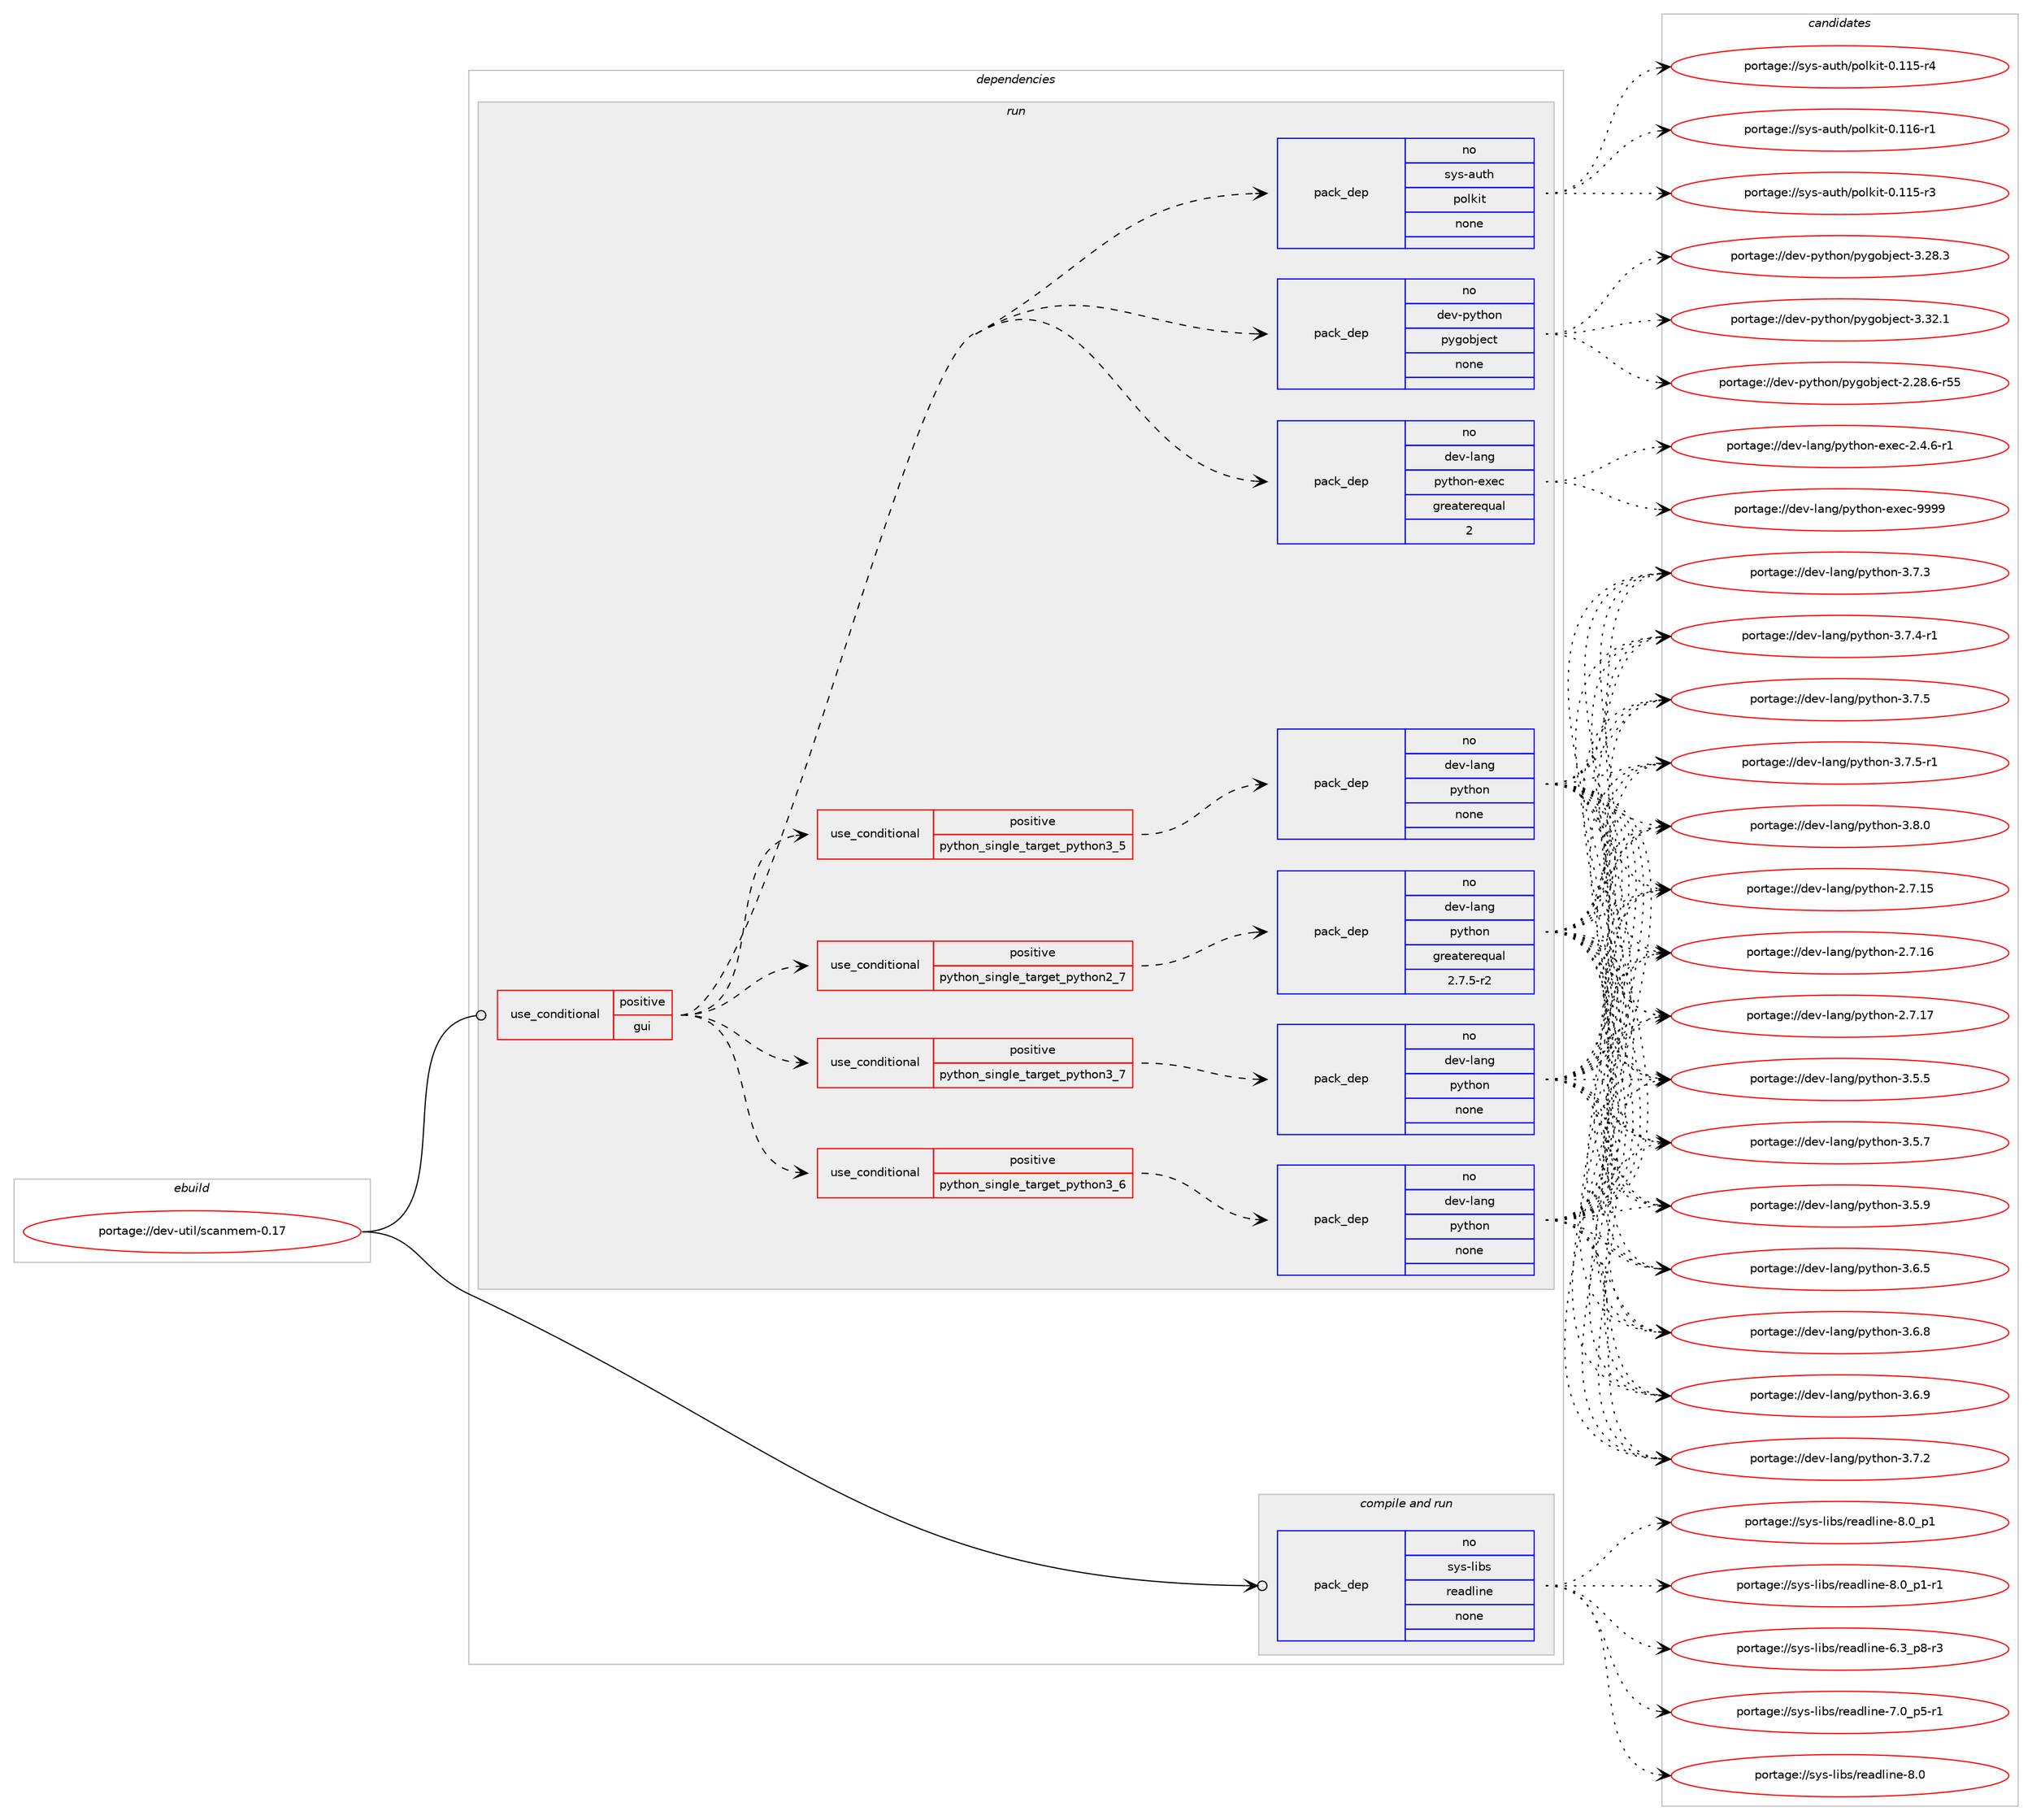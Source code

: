 digraph prolog {

# *************
# Graph options
# *************

newrank=true;
concentrate=true;
compound=true;
graph [rankdir=LR,fontname=Helvetica,fontsize=10,ranksep=1.5];#, ranksep=2.5, nodesep=0.2];
edge  [arrowhead=vee];
node  [fontname=Helvetica,fontsize=10];

# **********
# The ebuild
# **********

subgraph cluster_leftcol {
color=gray;
rank=same;
label=<<i>ebuild</i>>;
id [label="portage://dev-util/scanmem-0.17", color=red, width=4, href="../dev-util/scanmem-0.17.svg"];
}

# ****************
# The dependencies
# ****************

subgraph cluster_midcol {
color=gray;
label=<<i>dependencies</i>>;
subgraph cluster_compile {
fillcolor="#eeeeee";
style=filled;
label=<<i>compile</i>>;
}
subgraph cluster_compileandrun {
fillcolor="#eeeeee";
style=filled;
label=<<i>compile and run</i>>;
subgraph pack189676 {
dependency265150 [label=<<TABLE BORDER="0" CELLBORDER="1" CELLSPACING="0" CELLPADDING="4" WIDTH="220"><TR><TD ROWSPAN="6" CELLPADDING="30">pack_dep</TD></TR><TR><TD WIDTH="110">no</TD></TR><TR><TD>sys-libs</TD></TR><TR><TD>readline</TD></TR><TR><TD>none</TD></TR><TR><TD></TD></TR></TABLE>>, shape=none, color=blue];
}
id:e -> dependency265150:w [weight=20,style="solid",arrowhead="odotvee"];
}
subgraph cluster_run {
fillcolor="#eeeeee";
style=filled;
label=<<i>run</i>>;
subgraph cond71773 {
dependency265151 [label=<<TABLE BORDER="0" CELLBORDER="1" CELLSPACING="0" CELLPADDING="4"><TR><TD ROWSPAN="3" CELLPADDING="10">use_conditional</TD></TR><TR><TD>positive</TD></TR><TR><TD>gui</TD></TR></TABLE>>, shape=none, color=red];
subgraph cond71774 {
dependency265152 [label=<<TABLE BORDER="0" CELLBORDER="1" CELLSPACING="0" CELLPADDING="4"><TR><TD ROWSPAN="3" CELLPADDING="10">use_conditional</TD></TR><TR><TD>positive</TD></TR><TR><TD>python_single_target_python2_7</TD></TR></TABLE>>, shape=none, color=red];
subgraph pack189677 {
dependency265153 [label=<<TABLE BORDER="0" CELLBORDER="1" CELLSPACING="0" CELLPADDING="4" WIDTH="220"><TR><TD ROWSPAN="6" CELLPADDING="30">pack_dep</TD></TR><TR><TD WIDTH="110">no</TD></TR><TR><TD>dev-lang</TD></TR><TR><TD>python</TD></TR><TR><TD>greaterequal</TD></TR><TR><TD>2.7.5-r2</TD></TR></TABLE>>, shape=none, color=blue];
}
dependency265152:e -> dependency265153:w [weight=20,style="dashed",arrowhead="vee"];
}
dependency265151:e -> dependency265152:w [weight=20,style="dashed",arrowhead="vee"];
subgraph cond71775 {
dependency265154 [label=<<TABLE BORDER="0" CELLBORDER="1" CELLSPACING="0" CELLPADDING="4"><TR><TD ROWSPAN="3" CELLPADDING="10">use_conditional</TD></TR><TR><TD>positive</TD></TR><TR><TD>python_single_target_python3_5</TD></TR></TABLE>>, shape=none, color=red];
subgraph pack189678 {
dependency265155 [label=<<TABLE BORDER="0" CELLBORDER="1" CELLSPACING="0" CELLPADDING="4" WIDTH="220"><TR><TD ROWSPAN="6" CELLPADDING="30">pack_dep</TD></TR><TR><TD WIDTH="110">no</TD></TR><TR><TD>dev-lang</TD></TR><TR><TD>python</TD></TR><TR><TD>none</TD></TR><TR><TD></TD></TR></TABLE>>, shape=none, color=blue];
}
dependency265154:e -> dependency265155:w [weight=20,style="dashed",arrowhead="vee"];
}
dependency265151:e -> dependency265154:w [weight=20,style="dashed",arrowhead="vee"];
subgraph cond71776 {
dependency265156 [label=<<TABLE BORDER="0" CELLBORDER="1" CELLSPACING="0" CELLPADDING="4"><TR><TD ROWSPAN="3" CELLPADDING="10">use_conditional</TD></TR><TR><TD>positive</TD></TR><TR><TD>python_single_target_python3_6</TD></TR></TABLE>>, shape=none, color=red];
subgraph pack189679 {
dependency265157 [label=<<TABLE BORDER="0" CELLBORDER="1" CELLSPACING="0" CELLPADDING="4" WIDTH="220"><TR><TD ROWSPAN="6" CELLPADDING="30">pack_dep</TD></TR><TR><TD WIDTH="110">no</TD></TR><TR><TD>dev-lang</TD></TR><TR><TD>python</TD></TR><TR><TD>none</TD></TR><TR><TD></TD></TR></TABLE>>, shape=none, color=blue];
}
dependency265156:e -> dependency265157:w [weight=20,style="dashed",arrowhead="vee"];
}
dependency265151:e -> dependency265156:w [weight=20,style="dashed",arrowhead="vee"];
subgraph cond71777 {
dependency265158 [label=<<TABLE BORDER="0" CELLBORDER="1" CELLSPACING="0" CELLPADDING="4"><TR><TD ROWSPAN="3" CELLPADDING="10">use_conditional</TD></TR><TR><TD>positive</TD></TR><TR><TD>python_single_target_python3_7</TD></TR></TABLE>>, shape=none, color=red];
subgraph pack189680 {
dependency265159 [label=<<TABLE BORDER="0" CELLBORDER="1" CELLSPACING="0" CELLPADDING="4" WIDTH="220"><TR><TD ROWSPAN="6" CELLPADDING="30">pack_dep</TD></TR><TR><TD WIDTH="110">no</TD></TR><TR><TD>dev-lang</TD></TR><TR><TD>python</TD></TR><TR><TD>none</TD></TR><TR><TD></TD></TR></TABLE>>, shape=none, color=blue];
}
dependency265158:e -> dependency265159:w [weight=20,style="dashed",arrowhead="vee"];
}
dependency265151:e -> dependency265158:w [weight=20,style="dashed",arrowhead="vee"];
subgraph pack189681 {
dependency265160 [label=<<TABLE BORDER="0" CELLBORDER="1" CELLSPACING="0" CELLPADDING="4" WIDTH="220"><TR><TD ROWSPAN="6" CELLPADDING="30">pack_dep</TD></TR><TR><TD WIDTH="110">no</TD></TR><TR><TD>dev-lang</TD></TR><TR><TD>python-exec</TD></TR><TR><TD>greaterequal</TD></TR><TR><TD>2</TD></TR></TABLE>>, shape=none, color=blue];
}
dependency265151:e -> dependency265160:w [weight=20,style="dashed",arrowhead="vee"];
subgraph pack189682 {
dependency265161 [label=<<TABLE BORDER="0" CELLBORDER="1" CELLSPACING="0" CELLPADDING="4" WIDTH="220"><TR><TD ROWSPAN="6" CELLPADDING="30">pack_dep</TD></TR><TR><TD WIDTH="110">no</TD></TR><TR><TD>dev-python</TD></TR><TR><TD>pygobject</TD></TR><TR><TD>none</TD></TR><TR><TD></TD></TR></TABLE>>, shape=none, color=blue];
}
dependency265151:e -> dependency265161:w [weight=20,style="dashed",arrowhead="vee"];
subgraph pack189683 {
dependency265162 [label=<<TABLE BORDER="0" CELLBORDER="1" CELLSPACING="0" CELLPADDING="4" WIDTH="220"><TR><TD ROWSPAN="6" CELLPADDING="30">pack_dep</TD></TR><TR><TD WIDTH="110">no</TD></TR><TR><TD>sys-auth</TD></TR><TR><TD>polkit</TD></TR><TR><TD>none</TD></TR><TR><TD></TD></TR></TABLE>>, shape=none, color=blue];
}
dependency265151:e -> dependency265162:w [weight=20,style="dashed",arrowhead="vee"];
}
id:e -> dependency265151:w [weight=20,style="solid",arrowhead="odot"];
}
}

# **************
# The candidates
# **************

subgraph cluster_choices {
rank=same;
color=gray;
label=<<i>candidates</i>>;

subgraph choice189676 {
color=black;
nodesep=1;
choiceportage115121115451081059811547114101971001081051101014554465195112564511451 [label="portage://sys-libs/readline-6.3_p8-r3", color=red, width=4,href="../sys-libs/readline-6.3_p8-r3.svg"];
choiceportage115121115451081059811547114101971001081051101014555464895112534511449 [label="portage://sys-libs/readline-7.0_p5-r1", color=red, width=4,href="../sys-libs/readline-7.0_p5-r1.svg"];
choiceportage1151211154510810598115471141019710010810511010145564648 [label="portage://sys-libs/readline-8.0", color=red, width=4,href="../sys-libs/readline-8.0.svg"];
choiceportage11512111545108105981154711410197100108105110101455646489511249 [label="portage://sys-libs/readline-8.0_p1", color=red, width=4,href="../sys-libs/readline-8.0_p1.svg"];
choiceportage115121115451081059811547114101971001081051101014556464895112494511449 [label="portage://sys-libs/readline-8.0_p1-r1", color=red, width=4,href="../sys-libs/readline-8.0_p1-r1.svg"];
dependency265150:e -> choiceportage115121115451081059811547114101971001081051101014554465195112564511451:w [style=dotted,weight="100"];
dependency265150:e -> choiceportage115121115451081059811547114101971001081051101014555464895112534511449:w [style=dotted,weight="100"];
dependency265150:e -> choiceportage1151211154510810598115471141019710010810511010145564648:w [style=dotted,weight="100"];
dependency265150:e -> choiceportage11512111545108105981154711410197100108105110101455646489511249:w [style=dotted,weight="100"];
dependency265150:e -> choiceportage115121115451081059811547114101971001081051101014556464895112494511449:w [style=dotted,weight="100"];
}
subgraph choice189677 {
color=black;
nodesep=1;
choiceportage10010111845108971101034711212111610411111045504655464953 [label="portage://dev-lang/python-2.7.15", color=red, width=4,href="../dev-lang/python-2.7.15.svg"];
choiceportage10010111845108971101034711212111610411111045504655464954 [label="portage://dev-lang/python-2.7.16", color=red, width=4,href="../dev-lang/python-2.7.16.svg"];
choiceportage10010111845108971101034711212111610411111045504655464955 [label="portage://dev-lang/python-2.7.17", color=red, width=4,href="../dev-lang/python-2.7.17.svg"];
choiceportage100101118451089711010347112121116104111110455146534653 [label="portage://dev-lang/python-3.5.5", color=red, width=4,href="../dev-lang/python-3.5.5.svg"];
choiceportage100101118451089711010347112121116104111110455146534655 [label="portage://dev-lang/python-3.5.7", color=red, width=4,href="../dev-lang/python-3.5.7.svg"];
choiceportage100101118451089711010347112121116104111110455146534657 [label="portage://dev-lang/python-3.5.9", color=red, width=4,href="../dev-lang/python-3.5.9.svg"];
choiceportage100101118451089711010347112121116104111110455146544653 [label="portage://dev-lang/python-3.6.5", color=red, width=4,href="../dev-lang/python-3.6.5.svg"];
choiceportage100101118451089711010347112121116104111110455146544656 [label="portage://dev-lang/python-3.6.8", color=red, width=4,href="../dev-lang/python-3.6.8.svg"];
choiceportage100101118451089711010347112121116104111110455146544657 [label="portage://dev-lang/python-3.6.9", color=red, width=4,href="../dev-lang/python-3.6.9.svg"];
choiceportage100101118451089711010347112121116104111110455146554650 [label="portage://dev-lang/python-3.7.2", color=red, width=4,href="../dev-lang/python-3.7.2.svg"];
choiceportage100101118451089711010347112121116104111110455146554651 [label="portage://dev-lang/python-3.7.3", color=red, width=4,href="../dev-lang/python-3.7.3.svg"];
choiceportage1001011184510897110103471121211161041111104551465546524511449 [label="portage://dev-lang/python-3.7.4-r1", color=red, width=4,href="../dev-lang/python-3.7.4-r1.svg"];
choiceportage100101118451089711010347112121116104111110455146554653 [label="portage://dev-lang/python-3.7.5", color=red, width=4,href="../dev-lang/python-3.7.5.svg"];
choiceportage1001011184510897110103471121211161041111104551465546534511449 [label="portage://dev-lang/python-3.7.5-r1", color=red, width=4,href="../dev-lang/python-3.7.5-r1.svg"];
choiceportage100101118451089711010347112121116104111110455146564648 [label="portage://dev-lang/python-3.8.0", color=red, width=4,href="../dev-lang/python-3.8.0.svg"];
dependency265153:e -> choiceportage10010111845108971101034711212111610411111045504655464953:w [style=dotted,weight="100"];
dependency265153:e -> choiceportage10010111845108971101034711212111610411111045504655464954:w [style=dotted,weight="100"];
dependency265153:e -> choiceportage10010111845108971101034711212111610411111045504655464955:w [style=dotted,weight="100"];
dependency265153:e -> choiceportage100101118451089711010347112121116104111110455146534653:w [style=dotted,weight="100"];
dependency265153:e -> choiceportage100101118451089711010347112121116104111110455146534655:w [style=dotted,weight="100"];
dependency265153:e -> choiceportage100101118451089711010347112121116104111110455146534657:w [style=dotted,weight="100"];
dependency265153:e -> choiceportage100101118451089711010347112121116104111110455146544653:w [style=dotted,weight="100"];
dependency265153:e -> choiceportage100101118451089711010347112121116104111110455146544656:w [style=dotted,weight="100"];
dependency265153:e -> choiceportage100101118451089711010347112121116104111110455146544657:w [style=dotted,weight="100"];
dependency265153:e -> choiceportage100101118451089711010347112121116104111110455146554650:w [style=dotted,weight="100"];
dependency265153:e -> choiceportage100101118451089711010347112121116104111110455146554651:w [style=dotted,weight="100"];
dependency265153:e -> choiceportage1001011184510897110103471121211161041111104551465546524511449:w [style=dotted,weight="100"];
dependency265153:e -> choiceportage100101118451089711010347112121116104111110455146554653:w [style=dotted,weight="100"];
dependency265153:e -> choiceportage1001011184510897110103471121211161041111104551465546534511449:w [style=dotted,weight="100"];
dependency265153:e -> choiceportage100101118451089711010347112121116104111110455146564648:w [style=dotted,weight="100"];
}
subgraph choice189678 {
color=black;
nodesep=1;
choiceportage10010111845108971101034711212111610411111045504655464953 [label="portage://dev-lang/python-2.7.15", color=red, width=4,href="../dev-lang/python-2.7.15.svg"];
choiceportage10010111845108971101034711212111610411111045504655464954 [label="portage://dev-lang/python-2.7.16", color=red, width=4,href="../dev-lang/python-2.7.16.svg"];
choiceportage10010111845108971101034711212111610411111045504655464955 [label="portage://dev-lang/python-2.7.17", color=red, width=4,href="../dev-lang/python-2.7.17.svg"];
choiceportage100101118451089711010347112121116104111110455146534653 [label="portage://dev-lang/python-3.5.5", color=red, width=4,href="../dev-lang/python-3.5.5.svg"];
choiceportage100101118451089711010347112121116104111110455146534655 [label="portage://dev-lang/python-3.5.7", color=red, width=4,href="../dev-lang/python-3.5.7.svg"];
choiceportage100101118451089711010347112121116104111110455146534657 [label="portage://dev-lang/python-3.5.9", color=red, width=4,href="../dev-lang/python-3.5.9.svg"];
choiceportage100101118451089711010347112121116104111110455146544653 [label="portage://dev-lang/python-3.6.5", color=red, width=4,href="../dev-lang/python-3.6.5.svg"];
choiceportage100101118451089711010347112121116104111110455146544656 [label="portage://dev-lang/python-3.6.8", color=red, width=4,href="../dev-lang/python-3.6.8.svg"];
choiceportage100101118451089711010347112121116104111110455146544657 [label="portage://dev-lang/python-3.6.9", color=red, width=4,href="../dev-lang/python-3.6.9.svg"];
choiceportage100101118451089711010347112121116104111110455146554650 [label="portage://dev-lang/python-3.7.2", color=red, width=4,href="../dev-lang/python-3.7.2.svg"];
choiceportage100101118451089711010347112121116104111110455146554651 [label="portage://dev-lang/python-3.7.3", color=red, width=4,href="../dev-lang/python-3.7.3.svg"];
choiceportage1001011184510897110103471121211161041111104551465546524511449 [label="portage://dev-lang/python-3.7.4-r1", color=red, width=4,href="../dev-lang/python-3.7.4-r1.svg"];
choiceportage100101118451089711010347112121116104111110455146554653 [label="portage://dev-lang/python-3.7.5", color=red, width=4,href="../dev-lang/python-3.7.5.svg"];
choiceportage1001011184510897110103471121211161041111104551465546534511449 [label="portage://dev-lang/python-3.7.5-r1", color=red, width=4,href="../dev-lang/python-3.7.5-r1.svg"];
choiceportage100101118451089711010347112121116104111110455146564648 [label="portage://dev-lang/python-3.8.0", color=red, width=4,href="../dev-lang/python-3.8.0.svg"];
dependency265155:e -> choiceportage10010111845108971101034711212111610411111045504655464953:w [style=dotted,weight="100"];
dependency265155:e -> choiceportage10010111845108971101034711212111610411111045504655464954:w [style=dotted,weight="100"];
dependency265155:e -> choiceportage10010111845108971101034711212111610411111045504655464955:w [style=dotted,weight="100"];
dependency265155:e -> choiceportage100101118451089711010347112121116104111110455146534653:w [style=dotted,weight="100"];
dependency265155:e -> choiceportage100101118451089711010347112121116104111110455146534655:w [style=dotted,weight="100"];
dependency265155:e -> choiceportage100101118451089711010347112121116104111110455146534657:w [style=dotted,weight="100"];
dependency265155:e -> choiceportage100101118451089711010347112121116104111110455146544653:w [style=dotted,weight="100"];
dependency265155:e -> choiceportage100101118451089711010347112121116104111110455146544656:w [style=dotted,weight="100"];
dependency265155:e -> choiceportage100101118451089711010347112121116104111110455146544657:w [style=dotted,weight="100"];
dependency265155:e -> choiceportage100101118451089711010347112121116104111110455146554650:w [style=dotted,weight="100"];
dependency265155:e -> choiceportage100101118451089711010347112121116104111110455146554651:w [style=dotted,weight="100"];
dependency265155:e -> choiceportage1001011184510897110103471121211161041111104551465546524511449:w [style=dotted,weight="100"];
dependency265155:e -> choiceportage100101118451089711010347112121116104111110455146554653:w [style=dotted,weight="100"];
dependency265155:e -> choiceportage1001011184510897110103471121211161041111104551465546534511449:w [style=dotted,weight="100"];
dependency265155:e -> choiceportage100101118451089711010347112121116104111110455146564648:w [style=dotted,weight="100"];
}
subgraph choice189679 {
color=black;
nodesep=1;
choiceportage10010111845108971101034711212111610411111045504655464953 [label="portage://dev-lang/python-2.7.15", color=red, width=4,href="../dev-lang/python-2.7.15.svg"];
choiceportage10010111845108971101034711212111610411111045504655464954 [label="portage://dev-lang/python-2.7.16", color=red, width=4,href="../dev-lang/python-2.7.16.svg"];
choiceportage10010111845108971101034711212111610411111045504655464955 [label="portage://dev-lang/python-2.7.17", color=red, width=4,href="../dev-lang/python-2.7.17.svg"];
choiceportage100101118451089711010347112121116104111110455146534653 [label="portage://dev-lang/python-3.5.5", color=red, width=4,href="../dev-lang/python-3.5.5.svg"];
choiceportage100101118451089711010347112121116104111110455146534655 [label="portage://dev-lang/python-3.5.7", color=red, width=4,href="../dev-lang/python-3.5.7.svg"];
choiceportage100101118451089711010347112121116104111110455146534657 [label="portage://dev-lang/python-3.5.9", color=red, width=4,href="../dev-lang/python-3.5.9.svg"];
choiceportage100101118451089711010347112121116104111110455146544653 [label="portage://dev-lang/python-3.6.5", color=red, width=4,href="../dev-lang/python-3.6.5.svg"];
choiceportage100101118451089711010347112121116104111110455146544656 [label="portage://dev-lang/python-3.6.8", color=red, width=4,href="../dev-lang/python-3.6.8.svg"];
choiceportage100101118451089711010347112121116104111110455146544657 [label="portage://dev-lang/python-3.6.9", color=red, width=4,href="../dev-lang/python-3.6.9.svg"];
choiceportage100101118451089711010347112121116104111110455146554650 [label="portage://dev-lang/python-3.7.2", color=red, width=4,href="../dev-lang/python-3.7.2.svg"];
choiceportage100101118451089711010347112121116104111110455146554651 [label="portage://dev-lang/python-3.7.3", color=red, width=4,href="../dev-lang/python-3.7.3.svg"];
choiceportage1001011184510897110103471121211161041111104551465546524511449 [label="portage://dev-lang/python-3.7.4-r1", color=red, width=4,href="../dev-lang/python-3.7.4-r1.svg"];
choiceportage100101118451089711010347112121116104111110455146554653 [label="portage://dev-lang/python-3.7.5", color=red, width=4,href="../dev-lang/python-3.7.5.svg"];
choiceportage1001011184510897110103471121211161041111104551465546534511449 [label="portage://dev-lang/python-3.7.5-r1", color=red, width=4,href="../dev-lang/python-3.7.5-r1.svg"];
choiceportage100101118451089711010347112121116104111110455146564648 [label="portage://dev-lang/python-3.8.0", color=red, width=4,href="../dev-lang/python-3.8.0.svg"];
dependency265157:e -> choiceportage10010111845108971101034711212111610411111045504655464953:w [style=dotted,weight="100"];
dependency265157:e -> choiceportage10010111845108971101034711212111610411111045504655464954:w [style=dotted,weight="100"];
dependency265157:e -> choiceportage10010111845108971101034711212111610411111045504655464955:w [style=dotted,weight="100"];
dependency265157:e -> choiceportage100101118451089711010347112121116104111110455146534653:w [style=dotted,weight="100"];
dependency265157:e -> choiceportage100101118451089711010347112121116104111110455146534655:w [style=dotted,weight="100"];
dependency265157:e -> choiceportage100101118451089711010347112121116104111110455146534657:w [style=dotted,weight="100"];
dependency265157:e -> choiceportage100101118451089711010347112121116104111110455146544653:w [style=dotted,weight="100"];
dependency265157:e -> choiceportage100101118451089711010347112121116104111110455146544656:w [style=dotted,weight="100"];
dependency265157:e -> choiceportage100101118451089711010347112121116104111110455146544657:w [style=dotted,weight="100"];
dependency265157:e -> choiceportage100101118451089711010347112121116104111110455146554650:w [style=dotted,weight="100"];
dependency265157:e -> choiceportage100101118451089711010347112121116104111110455146554651:w [style=dotted,weight="100"];
dependency265157:e -> choiceportage1001011184510897110103471121211161041111104551465546524511449:w [style=dotted,weight="100"];
dependency265157:e -> choiceportage100101118451089711010347112121116104111110455146554653:w [style=dotted,weight="100"];
dependency265157:e -> choiceportage1001011184510897110103471121211161041111104551465546534511449:w [style=dotted,weight="100"];
dependency265157:e -> choiceportage100101118451089711010347112121116104111110455146564648:w [style=dotted,weight="100"];
}
subgraph choice189680 {
color=black;
nodesep=1;
choiceportage10010111845108971101034711212111610411111045504655464953 [label="portage://dev-lang/python-2.7.15", color=red, width=4,href="../dev-lang/python-2.7.15.svg"];
choiceportage10010111845108971101034711212111610411111045504655464954 [label="portage://dev-lang/python-2.7.16", color=red, width=4,href="../dev-lang/python-2.7.16.svg"];
choiceportage10010111845108971101034711212111610411111045504655464955 [label="portage://dev-lang/python-2.7.17", color=red, width=4,href="../dev-lang/python-2.7.17.svg"];
choiceportage100101118451089711010347112121116104111110455146534653 [label="portage://dev-lang/python-3.5.5", color=red, width=4,href="../dev-lang/python-3.5.5.svg"];
choiceportage100101118451089711010347112121116104111110455146534655 [label="portage://dev-lang/python-3.5.7", color=red, width=4,href="../dev-lang/python-3.5.7.svg"];
choiceportage100101118451089711010347112121116104111110455146534657 [label="portage://dev-lang/python-3.5.9", color=red, width=4,href="../dev-lang/python-3.5.9.svg"];
choiceportage100101118451089711010347112121116104111110455146544653 [label="portage://dev-lang/python-3.6.5", color=red, width=4,href="../dev-lang/python-3.6.5.svg"];
choiceportage100101118451089711010347112121116104111110455146544656 [label="portage://dev-lang/python-3.6.8", color=red, width=4,href="../dev-lang/python-3.6.8.svg"];
choiceportage100101118451089711010347112121116104111110455146544657 [label="portage://dev-lang/python-3.6.9", color=red, width=4,href="../dev-lang/python-3.6.9.svg"];
choiceportage100101118451089711010347112121116104111110455146554650 [label="portage://dev-lang/python-3.7.2", color=red, width=4,href="../dev-lang/python-3.7.2.svg"];
choiceportage100101118451089711010347112121116104111110455146554651 [label="portage://dev-lang/python-3.7.3", color=red, width=4,href="../dev-lang/python-3.7.3.svg"];
choiceportage1001011184510897110103471121211161041111104551465546524511449 [label="portage://dev-lang/python-3.7.4-r1", color=red, width=4,href="../dev-lang/python-3.7.4-r1.svg"];
choiceportage100101118451089711010347112121116104111110455146554653 [label="portage://dev-lang/python-3.7.5", color=red, width=4,href="../dev-lang/python-3.7.5.svg"];
choiceportage1001011184510897110103471121211161041111104551465546534511449 [label="portage://dev-lang/python-3.7.5-r1", color=red, width=4,href="../dev-lang/python-3.7.5-r1.svg"];
choiceportage100101118451089711010347112121116104111110455146564648 [label="portage://dev-lang/python-3.8.0", color=red, width=4,href="../dev-lang/python-3.8.0.svg"];
dependency265159:e -> choiceportage10010111845108971101034711212111610411111045504655464953:w [style=dotted,weight="100"];
dependency265159:e -> choiceportage10010111845108971101034711212111610411111045504655464954:w [style=dotted,weight="100"];
dependency265159:e -> choiceportage10010111845108971101034711212111610411111045504655464955:w [style=dotted,weight="100"];
dependency265159:e -> choiceportage100101118451089711010347112121116104111110455146534653:w [style=dotted,weight="100"];
dependency265159:e -> choiceportage100101118451089711010347112121116104111110455146534655:w [style=dotted,weight="100"];
dependency265159:e -> choiceportage100101118451089711010347112121116104111110455146534657:w [style=dotted,weight="100"];
dependency265159:e -> choiceportage100101118451089711010347112121116104111110455146544653:w [style=dotted,weight="100"];
dependency265159:e -> choiceportage100101118451089711010347112121116104111110455146544656:w [style=dotted,weight="100"];
dependency265159:e -> choiceportage100101118451089711010347112121116104111110455146544657:w [style=dotted,weight="100"];
dependency265159:e -> choiceportage100101118451089711010347112121116104111110455146554650:w [style=dotted,weight="100"];
dependency265159:e -> choiceportage100101118451089711010347112121116104111110455146554651:w [style=dotted,weight="100"];
dependency265159:e -> choiceportage1001011184510897110103471121211161041111104551465546524511449:w [style=dotted,weight="100"];
dependency265159:e -> choiceportage100101118451089711010347112121116104111110455146554653:w [style=dotted,weight="100"];
dependency265159:e -> choiceportage1001011184510897110103471121211161041111104551465546534511449:w [style=dotted,weight="100"];
dependency265159:e -> choiceportage100101118451089711010347112121116104111110455146564648:w [style=dotted,weight="100"];
}
subgraph choice189681 {
color=black;
nodesep=1;
choiceportage10010111845108971101034711212111610411111045101120101994550465246544511449 [label="portage://dev-lang/python-exec-2.4.6-r1", color=red, width=4,href="../dev-lang/python-exec-2.4.6-r1.svg"];
choiceportage10010111845108971101034711212111610411111045101120101994557575757 [label="portage://dev-lang/python-exec-9999", color=red, width=4,href="../dev-lang/python-exec-9999.svg"];
dependency265160:e -> choiceportage10010111845108971101034711212111610411111045101120101994550465246544511449:w [style=dotted,weight="100"];
dependency265160:e -> choiceportage10010111845108971101034711212111610411111045101120101994557575757:w [style=dotted,weight="100"];
}
subgraph choice189682 {
color=black;
nodesep=1;
choiceportage1001011184511212111610411111047112121103111981061019911645504650564654451145353 [label="portage://dev-python/pygobject-2.28.6-r55", color=red, width=4,href="../dev-python/pygobject-2.28.6-r55.svg"];
choiceportage1001011184511212111610411111047112121103111981061019911645514650564651 [label="portage://dev-python/pygobject-3.28.3", color=red, width=4,href="../dev-python/pygobject-3.28.3.svg"];
choiceportage1001011184511212111610411111047112121103111981061019911645514651504649 [label="portage://dev-python/pygobject-3.32.1", color=red, width=4,href="../dev-python/pygobject-3.32.1.svg"];
dependency265161:e -> choiceportage1001011184511212111610411111047112121103111981061019911645504650564654451145353:w [style=dotted,weight="100"];
dependency265161:e -> choiceportage1001011184511212111610411111047112121103111981061019911645514650564651:w [style=dotted,weight="100"];
dependency265161:e -> choiceportage1001011184511212111610411111047112121103111981061019911645514651504649:w [style=dotted,weight="100"];
}
subgraph choice189683 {
color=black;
nodesep=1;
choiceportage1151211154597117116104471121111081071051164548464949534511451 [label="portage://sys-auth/polkit-0.115-r3", color=red, width=4,href="../sys-auth/polkit-0.115-r3.svg"];
choiceportage1151211154597117116104471121111081071051164548464949534511452 [label="portage://sys-auth/polkit-0.115-r4", color=red, width=4,href="../sys-auth/polkit-0.115-r4.svg"];
choiceportage1151211154597117116104471121111081071051164548464949544511449 [label="portage://sys-auth/polkit-0.116-r1", color=red, width=4,href="../sys-auth/polkit-0.116-r1.svg"];
dependency265162:e -> choiceportage1151211154597117116104471121111081071051164548464949534511451:w [style=dotted,weight="100"];
dependency265162:e -> choiceportage1151211154597117116104471121111081071051164548464949534511452:w [style=dotted,weight="100"];
dependency265162:e -> choiceportage1151211154597117116104471121111081071051164548464949544511449:w [style=dotted,weight="100"];
}
}

}
